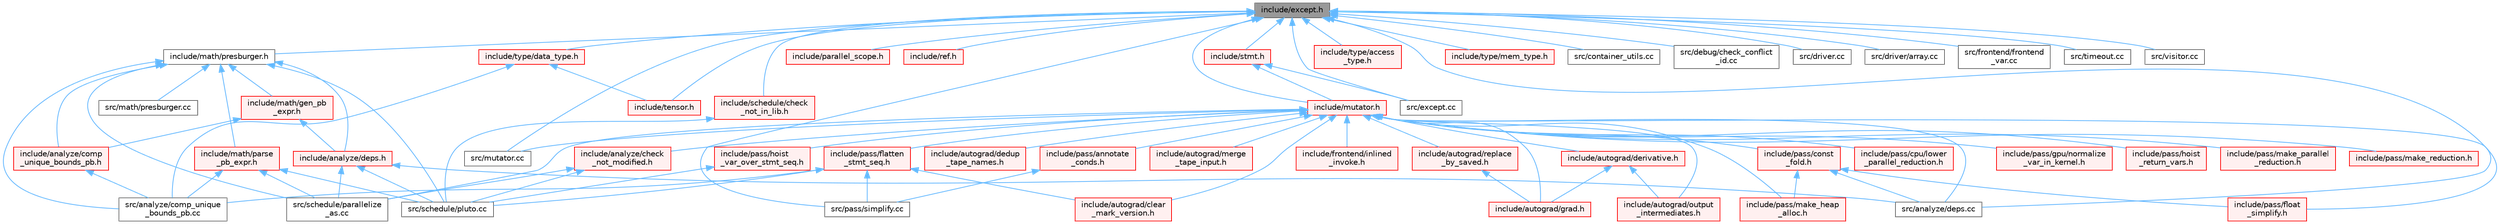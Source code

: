 digraph "include/except.h"
{
 // LATEX_PDF_SIZE
  bgcolor="transparent";
  edge [fontname=Helvetica,fontsize=10,labelfontname=Helvetica,labelfontsize=10];
  node [fontname=Helvetica,fontsize=10,shape=box,height=0.2,width=0.4];
  Node1 [label="include/except.h",height=0.2,width=0.4,color="gray40", fillcolor="grey60", style="filled", fontcolor="black",tooltip=" "];
  Node1 -> Node2 [dir="back",color="steelblue1",style="solid"];
  Node2 [label="include/math/presburger.h",height=0.2,width=0.4,color="grey40", fillcolor="white", style="filled",URL="$presburger_8h.html",tooltip=" "];
  Node2 -> Node3 [dir="back",color="steelblue1",style="solid"];
  Node3 [label="include/analyze/comp\l_unique_bounds_pb.h",height=0.2,width=0.4,color="red", fillcolor="#FFF0F0", style="filled",URL="$comp__unique__bounds__pb_8h.html",tooltip=" "];
  Node3 -> Node28 [dir="back",color="steelblue1",style="solid"];
  Node28 [label="src/analyze/comp_unique\l_bounds_pb.cc",height=0.2,width=0.4,color="grey40", fillcolor="white", style="filled",URL="$comp__unique__bounds__pb_8cc.html",tooltip=" "];
  Node2 -> Node29 [dir="back",color="steelblue1",style="solid"];
  Node29 [label="include/analyze/deps.h",height=0.2,width=0.4,color="red", fillcolor="#FFF0F0", style="filled",URL="$deps_8h.html",tooltip=" "];
  Node29 -> Node31 [dir="back",color="steelblue1",style="solid"];
  Node31 [label="src/analyze/deps.cc",height=0.2,width=0.4,color="grey40", fillcolor="white", style="filled",URL="$deps_8cc.html",tooltip=" "];
  Node29 -> Node49 [dir="back",color="steelblue1",style="solid"];
  Node49 [label="src/schedule/parallelize\l_as.cc",height=0.2,width=0.4,color="grey40", fillcolor="white", style="filled",URL="$parallelize__as_8cc.html",tooltip=" "];
  Node29 -> Node23 [dir="back",color="steelblue1",style="solid"];
  Node23 [label="src/schedule/pluto.cc",height=0.2,width=0.4,color="grey40", fillcolor="white", style="filled",URL="$pluto_8cc.html",tooltip=" "];
  Node2 -> Node54 [dir="back",color="steelblue1",style="solid"];
  Node54 [label="include/math/gen_pb\l_expr.h",height=0.2,width=0.4,color="red", fillcolor="#FFF0F0", style="filled",URL="$gen__pb__expr_8h.html",tooltip=" "];
  Node54 -> Node3 [dir="back",color="steelblue1",style="solid"];
  Node54 -> Node29 [dir="back",color="steelblue1",style="solid"];
  Node2 -> Node56 [dir="back",color="steelblue1",style="solid"];
  Node56 [label="include/math/parse\l_pb_expr.h",height=0.2,width=0.4,color="red", fillcolor="#FFF0F0", style="filled",URL="$parse__pb__expr_8h.html",tooltip=" "];
  Node56 -> Node28 [dir="back",color="steelblue1",style="solid"];
  Node56 -> Node49 [dir="back",color="steelblue1",style="solid"];
  Node56 -> Node23 [dir="back",color="steelblue1",style="solid"];
  Node2 -> Node28 [dir="back",color="steelblue1",style="solid"];
  Node2 -> Node58 [dir="back",color="steelblue1",style="solid"];
  Node58 [label="src/math/presburger.cc",height=0.2,width=0.4,color="grey40", fillcolor="white", style="filled",URL="$presburger_8cc.html",tooltip=" "];
  Node2 -> Node49 [dir="back",color="steelblue1",style="solid"];
  Node2 -> Node23 [dir="back",color="steelblue1",style="solid"];
  Node1 -> Node59 [dir="back",color="steelblue1",style="solid"];
  Node59 [label="include/mutator.h",height=0.2,width=0.4,color="red", fillcolor="#FFF0F0", style="filled",URL="$mutator_8h.html",tooltip=" "];
  Node59 -> Node60 [dir="back",color="steelblue1",style="solid"];
  Node60 [label="include/analyze/check\l_not_modified.h",height=0.2,width=0.4,color="red", fillcolor="#FFF0F0", style="filled",URL="$check__not__modified_8h.html",tooltip=" "];
  Node60 -> Node49 [dir="back",color="steelblue1",style="solid"];
  Node60 -> Node23 [dir="back",color="steelblue1",style="solid"];
  Node59 -> Node62 [dir="back",color="steelblue1",style="solid"];
  Node62 [label="include/autograd/clear\l_mark_version.h",height=0.2,width=0.4,color="red", fillcolor="#FFF0F0", style="filled",URL="$clear__mark__version_8h.html",tooltip=" "];
  Node59 -> Node63 [dir="back",color="steelblue1",style="solid"];
  Node63 [label="include/autograd/dedup\l_tape_names.h",height=0.2,width=0.4,color="red", fillcolor="#FFF0F0", style="filled",URL="$dedup__tape__names_8h.html",tooltip=" "];
  Node59 -> Node65 [dir="back",color="steelblue1",style="solid"];
  Node65 [label="include/autograd/derivative.h",height=0.2,width=0.4,color="red", fillcolor="#FFF0F0", style="filled",URL="$derivative_8h.html",tooltip=" "];
  Node65 -> Node69 [dir="back",color="steelblue1",style="solid"];
  Node69 [label="include/autograd/grad.h",height=0.2,width=0.4,color="red", fillcolor="#FFF0F0", style="filled",URL="$grad_8h.html",tooltip=" "];
  Node65 -> Node71 [dir="back",color="steelblue1",style="solid"];
  Node71 [label="include/autograd/output\l_intermediates.h",height=0.2,width=0.4,color="red", fillcolor="#FFF0F0", style="filled",URL="$output__intermediates_8h.html",tooltip=" "];
  Node59 -> Node69 [dir="back",color="steelblue1",style="solid"];
  Node59 -> Node73 [dir="back",color="steelblue1",style="solid"];
  Node73 [label="include/autograd/merge\l_tape_input.h",height=0.2,width=0.4,color="red", fillcolor="#FFF0F0", style="filled",URL="$merge__tape__input_8h.html",tooltip=" "];
  Node59 -> Node71 [dir="back",color="steelblue1",style="solid"];
  Node59 -> Node75 [dir="back",color="steelblue1",style="solid"];
  Node75 [label="include/autograd/replace\l_by_saved.h",height=0.2,width=0.4,color="red", fillcolor="#FFF0F0", style="filled",URL="$replace__by__saved_8h.html",tooltip=" "];
  Node75 -> Node69 [dir="back",color="steelblue1",style="solid"];
  Node59 -> Node77 [dir="back",color="steelblue1",style="solid"];
  Node77 [label="include/frontend/inlined\l_invoke.h",height=0.2,width=0.4,color="red", fillcolor="#FFF0F0", style="filled",URL="$inlined__invoke_8h.html",tooltip=" "];
  Node59 -> Node79 [dir="back",color="steelblue1",style="solid"];
  Node79 [label="include/pass/annotate\l_conds.h",height=0.2,width=0.4,color="red", fillcolor="#FFF0F0", style="filled",URL="$annotate__conds_8h.html",tooltip=" "];
  Node79 -> Node15 [dir="back",color="steelblue1",style="solid"];
  Node15 [label="src/pass/simplify.cc",height=0.2,width=0.4,color="grey40", fillcolor="white", style="filled",URL="$simplify_8cc.html",tooltip=" "];
  Node59 -> Node81 [dir="back",color="steelblue1",style="solid"];
  Node81 [label="include/pass/const\l_fold.h",height=0.2,width=0.4,color="red", fillcolor="#FFF0F0", style="filled",URL="$const__fold_8h.html",tooltip=" "];
  Node81 -> Node86 [dir="back",color="steelblue1",style="solid"];
  Node86 [label="include/pass/float\l_simplify.h",height=0.2,width=0.4,color="red", fillcolor="#FFF0F0", style="filled",URL="$float__simplify_8h.html",tooltip=" "];
  Node81 -> Node88 [dir="back",color="steelblue1",style="solid"];
  Node88 [label="include/pass/make_heap\l_alloc.h",height=0.2,width=0.4,color="red", fillcolor="#FFF0F0", style="filled",URL="$make__heap__alloc_8h.html",tooltip=" "];
  Node81 -> Node31 [dir="back",color="steelblue1",style="solid"];
  Node59 -> Node100 [dir="back",color="steelblue1",style="solid"];
  Node100 [label="include/pass/cpu/lower\l_parallel_reduction.h",height=0.2,width=0.4,color="red", fillcolor="#FFF0F0", style="filled",URL="$cpu_2lower__parallel__reduction_8h.html",tooltip=" "];
  Node59 -> Node101 [dir="back",color="steelblue1",style="solid"];
  Node101 [label="include/pass/flatten\l_stmt_seq.h",height=0.2,width=0.4,color="red", fillcolor="#FFF0F0", style="filled",URL="$flatten__stmt__seq_8h.html",tooltip=" "];
  Node101 -> Node62 [dir="back",color="steelblue1",style="solid"];
  Node101 -> Node28 [dir="back",color="steelblue1",style="solid"];
  Node101 -> Node15 [dir="back",color="steelblue1",style="solid"];
  Node101 -> Node23 [dir="back",color="steelblue1",style="solid"];
  Node59 -> Node86 [dir="back",color="steelblue1",style="solid"];
  Node59 -> Node107 [dir="back",color="steelblue1",style="solid"];
  Node107 [label="include/pass/gpu/normalize\l_var_in_kernel.h",height=0.2,width=0.4,color="red", fillcolor="#FFF0F0", style="filled",URL="$normalize__var__in__kernel_8h.html",tooltip=" "];
  Node59 -> Node108 [dir="back",color="steelblue1",style="solid"];
  Node108 [label="include/pass/hoist\l_return_vars.h",height=0.2,width=0.4,color="red", fillcolor="#FFF0F0", style="filled",URL="$hoist__return__vars_8h.html",tooltip=" "];
  Node59 -> Node109 [dir="back",color="steelblue1",style="solid"];
  Node109 [label="include/pass/hoist\l_var_over_stmt_seq.h",height=0.2,width=0.4,color="red", fillcolor="#FFF0F0", style="filled",URL="$hoist__var__over__stmt__seq_8h.html",tooltip=" "];
  Node109 -> Node23 [dir="back",color="steelblue1",style="solid"];
  Node59 -> Node88 [dir="back",color="steelblue1",style="solid"];
  Node59 -> Node110 [dir="back",color="steelblue1",style="solid"];
  Node110 [label="include/pass/make_parallel\l_reduction.h",height=0.2,width=0.4,color="red", fillcolor="#FFF0F0", style="filled",URL="$make__parallel__reduction_8h.html",tooltip=" "];
  Node59 -> Node111 [dir="back",color="steelblue1",style="solid"];
  Node111 [label="include/pass/make_reduction.h",height=0.2,width=0.4,color="red", fillcolor="#FFF0F0", style="filled",URL="$make__reduction_8h.html",tooltip=" "];
  Node59 -> Node31 [dir="back",color="steelblue1",style="solid"];
  Node59 -> Node166 [dir="back",color="steelblue1",style="solid"];
  Node166 [label="src/mutator.cc",height=0.2,width=0.4,color="grey40", fillcolor="white", style="filled",URL="$mutator_8cc.html",tooltip=" "];
  Node59 -> Node49 [dir="back",color="steelblue1",style="solid"];
  Node1 -> Node168 [dir="back",color="steelblue1",style="solid"];
  Node168 [label="include/parallel_scope.h",height=0.2,width=0.4,color="red", fillcolor="#FFF0F0", style="filled",URL="$parallel__scope_8h.html",tooltip=" "];
  Node1 -> Node258 [dir="back",color="steelblue1",style="solid"];
  Node258 [label="include/ref.h",height=0.2,width=0.4,color="red", fillcolor="#FFF0F0", style="filled",URL="$ref_8h.html",tooltip=" "];
  Node1 -> Node218 [dir="back",color="steelblue1",style="solid"];
  Node218 [label="include/schedule/check\l_not_in_lib.h",height=0.2,width=0.4,color="red", fillcolor="#FFF0F0", style="filled",URL="$check__not__in__lib_8h.html",tooltip=" "];
  Node218 -> Node23 [dir="back",color="steelblue1",style="solid"];
  Node1 -> Node170 [dir="back",color="steelblue1",style="solid"];
  Node170 [label="include/stmt.h",height=0.2,width=0.4,color="red", fillcolor="#FFF0F0", style="filled",URL="$stmt_8h.html",tooltip=" "];
  Node170 -> Node59 [dir="back",color="steelblue1",style="solid"];
  Node170 -> Node139 [dir="back",color="steelblue1",style="solid"];
  Node139 [label="src/except.cc",height=0.2,width=0.4,color="grey40", fillcolor="white", style="filled",URL="$except_8cc.html",tooltip=" "];
  Node1 -> Node276 [dir="back",color="steelblue1",style="solid"];
  Node276 [label="include/tensor.h",height=0.2,width=0.4,color="red", fillcolor="#FFF0F0", style="filled",URL="$tensor_8h.html",tooltip=" "];
  Node1 -> Node295 [dir="back",color="steelblue1",style="solid"];
  Node295 [label="include/type/access\l_type.h",height=0.2,width=0.4,color="red", fillcolor="#FFF0F0", style="filled",URL="$access__type_8h.html",tooltip=" "];
  Node1 -> Node296 [dir="back",color="steelblue1",style="solid"];
  Node296 [label="include/type/data_type.h",height=0.2,width=0.4,color="red", fillcolor="#FFF0F0", style="filled",URL="$data__type_8h.html",tooltip=" "];
  Node296 -> Node276 [dir="back",color="steelblue1",style="solid"];
  Node296 -> Node28 [dir="back",color="steelblue1",style="solid"];
  Node1 -> Node298 [dir="back",color="steelblue1",style="solid"];
  Node298 [label="include/type/mem_type.h",height=0.2,width=0.4,color="red", fillcolor="#FFF0F0", style="filled",URL="$mem__type_8h.html",tooltip=" "];
  Node1 -> Node31 [dir="back",color="steelblue1",style="solid"];
  Node1 -> Node299 [dir="back",color="steelblue1",style="solid"];
  Node299 [label="src/container_utils.cc",height=0.2,width=0.4,color="grey40", fillcolor="white", style="filled",URL="$container__utils_8cc.html",tooltip=" "];
  Node1 -> Node205 [dir="back",color="steelblue1",style="solid"];
  Node205 [label="src/debug/check_conflict\l_id.cc",height=0.2,width=0.4,color="grey40", fillcolor="white", style="filled",URL="$check__conflict__id_8cc.html",tooltip=" "];
  Node1 -> Node222 [dir="back",color="steelblue1",style="solid"];
  Node222 [label="src/driver.cc",height=0.2,width=0.4,color="grey40", fillcolor="white", style="filled",URL="$driver_8cc.html",tooltip=" "];
  Node1 -> Node266 [dir="back",color="steelblue1",style="solid"];
  Node266 [label="src/driver/array.cc",height=0.2,width=0.4,color="grey40", fillcolor="white", style="filled",URL="$array_8cc.html",tooltip=" "];
  Node1 -> Node139 [dir="back",color="steelblue1",style="solid"];
  Node1 -> Node85 [dir="back",color="steelblue1",style="solid"];
  Node85 [label="src/frontend/frontend\l_var.cc",height=0.2,width=0.4,color="grey40", fillcolor="white", style="filled",URL="$frontend__var_8cc.html",tooltip=" "];
  Node1 -> Node166 [dir="back",color="steelblue1",style="solid"];
  Node1 -> Node15 [dir="back",color="steelblue1",style="solid"];
  Node1 -> Node268 [dir="back",color="steelblue1",style="solid"];
  Node268 [label="src/timeout.cc",height=0.2,width=0.4,color="grey40", fillcolor="white", style="filled",URL="$timeout_8cc.html",tooltip=" "];
  Node1 -> Node233 [dir="back",color="steelblue1",style="solid"];
  Node233 [label="src/visitor.cc",height=0.2,width=0.4,color="grey40", fillcolor="white", style="filled",URL="$visitor_8cc.html",tooltip=" "];
}
